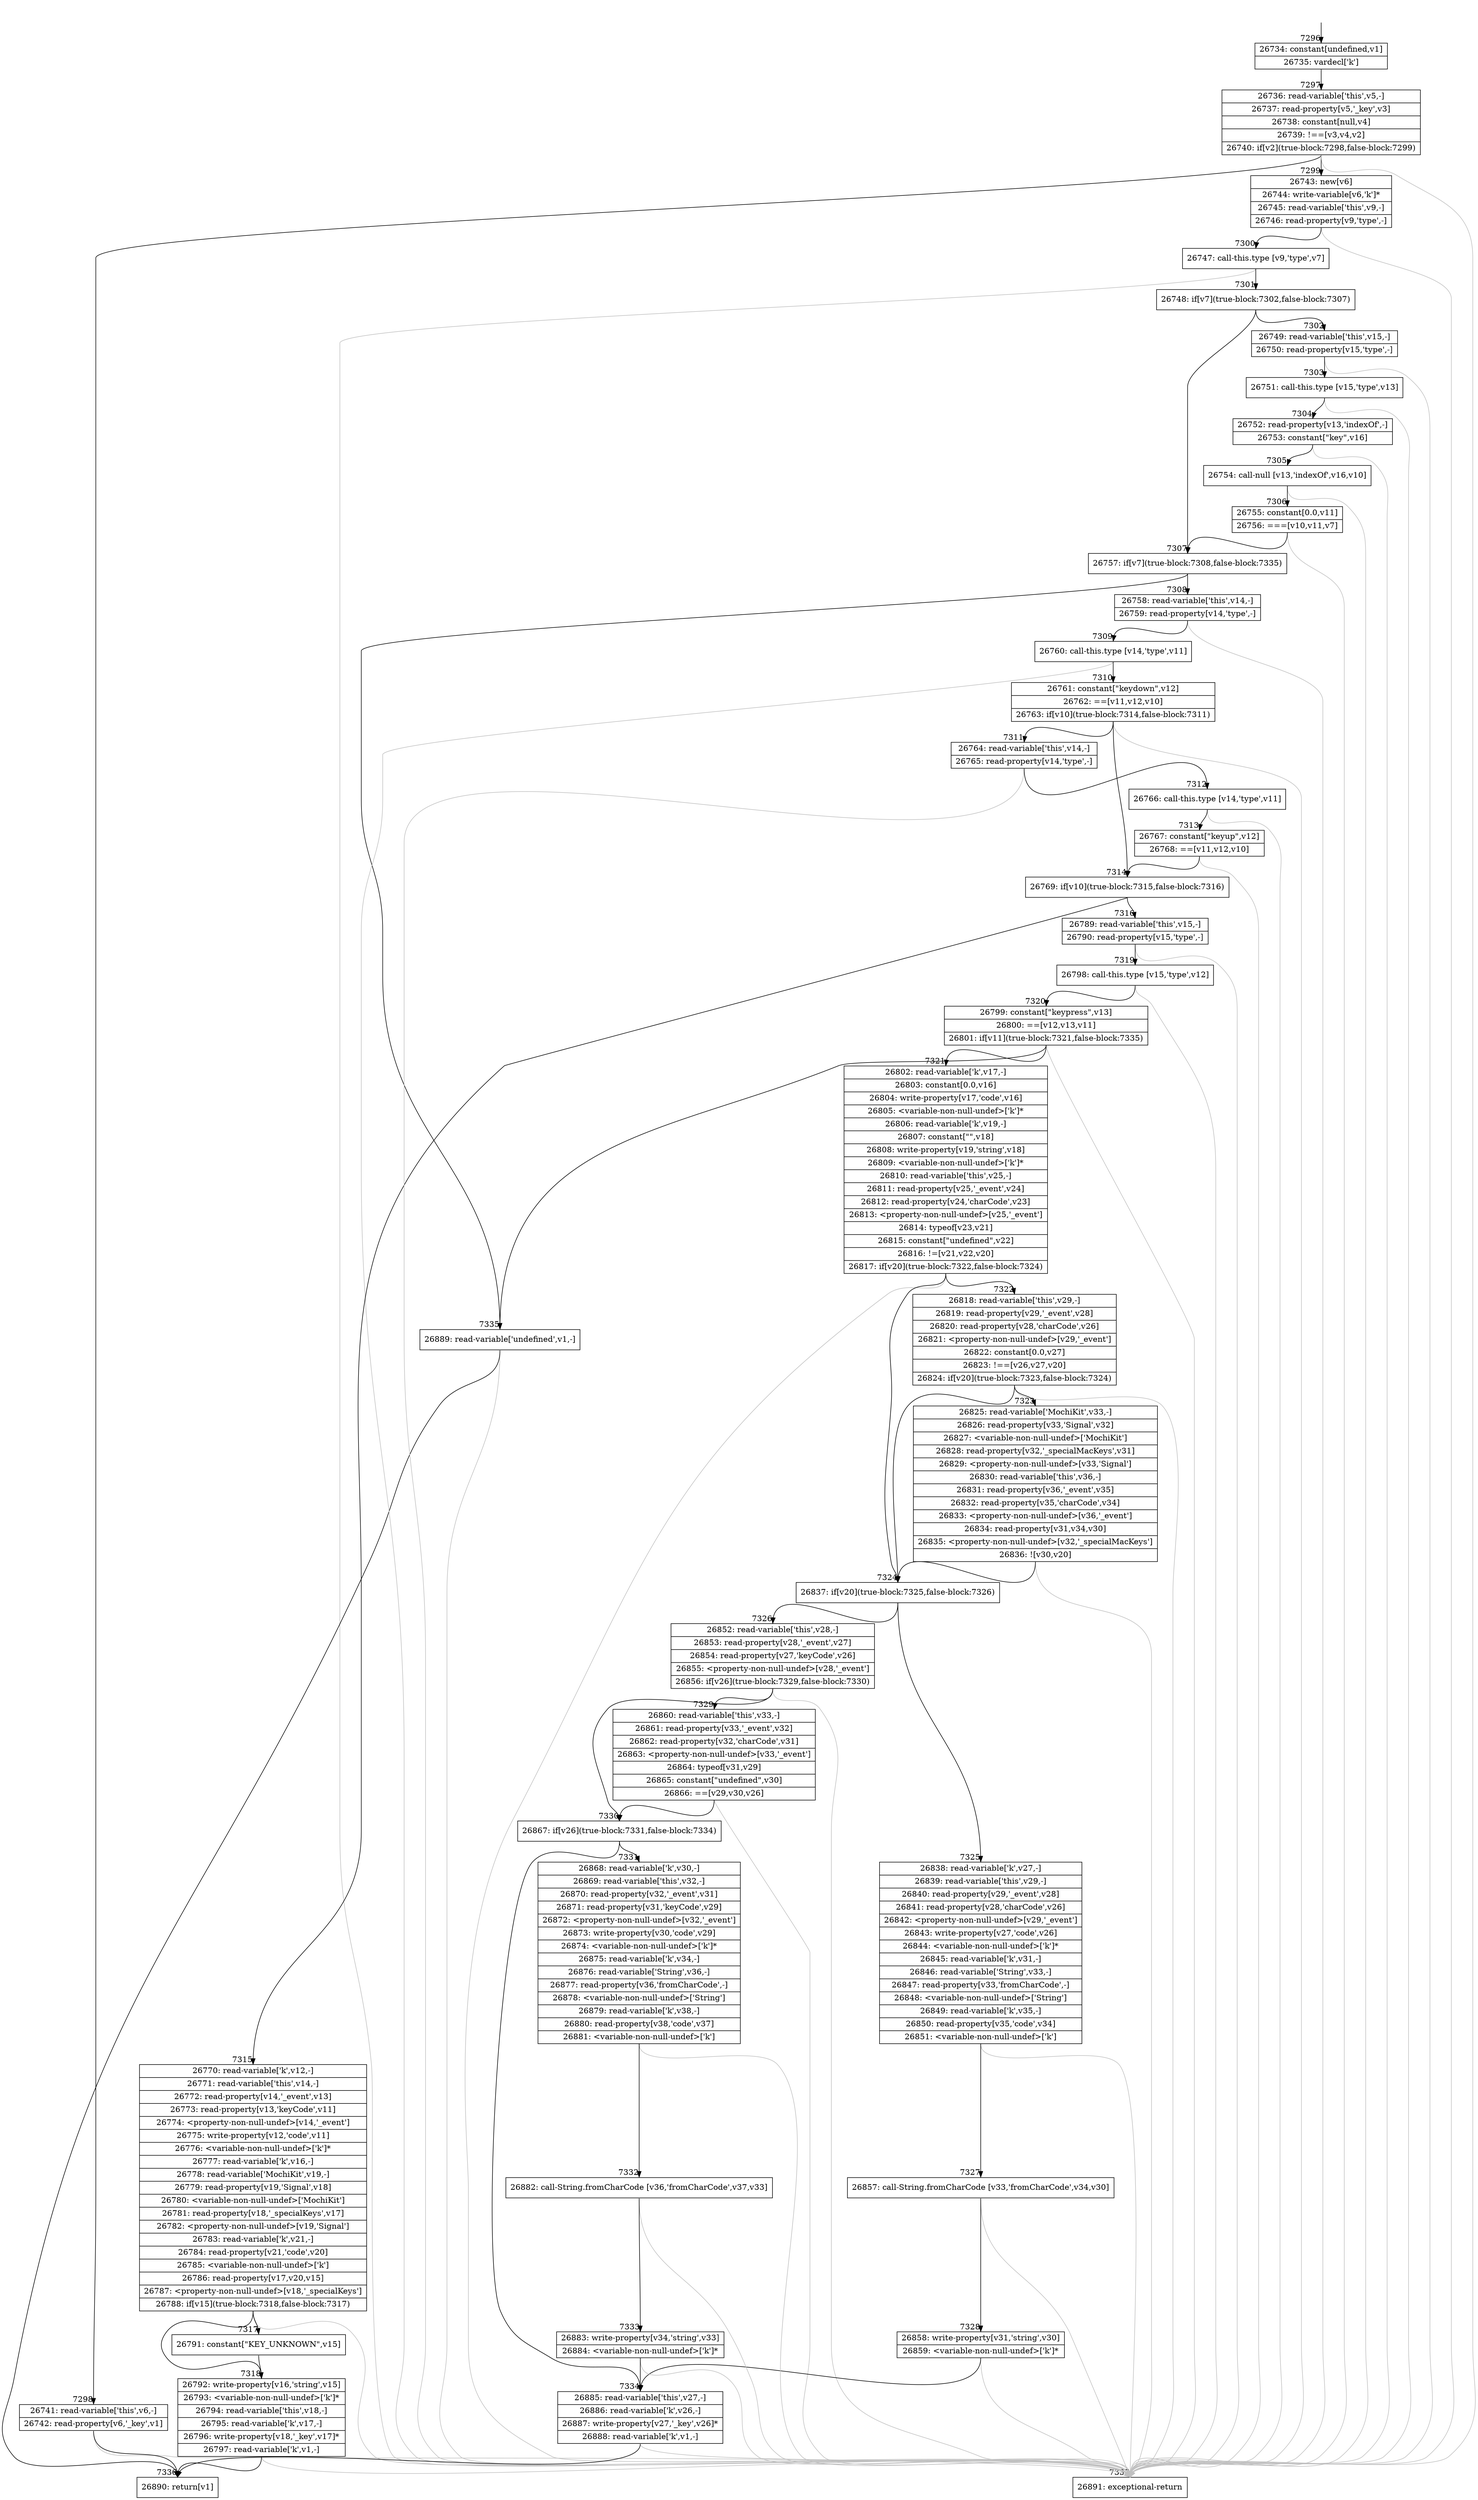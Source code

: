 digraph {
rankdir="TD"
BB_entry484[shape=none,label=""];
BB_entry484 -> BB7296 [tailport=s, headport=n, headlabel="    7296"]
BB7296 [shape=record label="{26734: constant[undefined,v1]|26735: vardecl['k']}" ] 
BB7296 -> BB7297 [tailport=s, headport=n, headlabel="      7297"]
BB7297 [shape=record label="{26736: read-variable['this',v5,-]|26737: read-property[v5,'_key',v3]|26738: constant[null,v4]|26739: !==[v3,v4,v2]|26740: if[v2](true-block:7298,false-block:7299)}" ] 
BB7297 -> BB7298 [tailport=s, headport=n, headlabel="      7298"]
BB7297 -> BB7299 [tailport=s, headport=n, headlabel="      7299"]
BB7297 -> BB7337 [tailport=s, headport=n, color=gray, headlabel="      7337"]
BB7298 [shape=record label="{26741: read-variable['this',v6,-]|26742: read-property[v6,'_key',v1]}" ] 
BB7298 -> BB7336 [tailport=s, headport=n, headlabel="      7336"]
BB7298 -> BB7337 [tailport=s, headport=n, color=gray]
BB7299 [shape=record label="{26743: new[v6]|26744: write-variable[v6,'k']*|26745: read-variable['this',v9,-]|26746: read-property[v9,'type',-]}" ] 
BB7299 -> BB7300 [tailport=s, headport=n, headlabel="      7300"]
BB7299 -> BB7337 [tailport=s, headport=n, color=gray]
BB7300 [shape=record label="{26747: call-this.type [v9,'type',v7]}" ] 
BB7300 -> BB7301 [tailport=s, headport=n, headlabel="      7301"]
BB7300 -> BB7337 [tailport=s, headport=n, color=gray]
BB7301 [shape=record label="{26748: if[v7](true-block:7302,false-block:7307)}" ] 
BB7301 -> BB7307 [tailport=s, headport=n, headlabel="      7307"]
BB7301 -> BB7302 [tailport=s, headport=n, headlabel="      7302"]
BB7302 [shape=record label="{26749: read-variable['this',v15,-]|26750: read-property[v15,'type',-]}" ] 
BB7302 -> BB7303 [tailport=s, headport=n, headlabel="      7303"]
BB7302 -> BB7337 [tailport=s, headport=n, color=gray]
BB7303 [shape=record label="{26751: call-this.type [v15,'type',v13]}" ] 
BB7303 -> BB7304 [tailport=s, headport=n, headlabel="      7304"]
BB7303 -> BB7337 [tailport=s, headport=n, color=gray]
BB7304 [shape=record label="{26752: read-property[v13,'indexOf',-]|26753: constant[\"key\",v16]}" ] 
BB7304 -> BB7305 [tailport=s, headport=n, headlabel="      7305"]
BB7304 -> BB7337 [tailport=s, headport=n, color=gray]
BB7305 [shape=record label="{26754: call-null [v13,'indexOf',v16,v10]}" ] 
BB7305 -> BB7306 [tailport=s, headport=n, headlabel="      7306"]
BB7305 -> BB7337 [tailport=s, headport=n, color=gray]
BB7306 [shape=record label="{26755: constant[0.0,v11]|26756: ===[v10,v11,v7]}" ] 
BB7306 -> BB7307 [tailport=s, headport=n]
BB7306 -> BB7337 [tailport=s, headport=n, color=gray]
BB7307 [shape=record label="{26757: if[v7](true-block:7308,false-block:7335)}" ] 
BB7307 -> BB7308 [tailport=s, headport=n, headlabel="      7308"]
BB7307 -> BB7335 [tailport=s, headport=n, headlabel="      7335"]
BB7308 [shape=record label="{26758: read-variable['this',v14,-]|26759: read-property[v14,'type',-]}" ] 
BB7308 -> BB7309 [tailport=s, headport=n, headlabel="      7309"]
BB7308 -> BB7337 [tailport=s, headport=n, color=gray]
BB7309 [shape=record label="{26760: call-this.type [v14,'type',v11]}" ] 
BB7309 -> BB7310 [tailport=s, headport=n, headlabel="      7310"]
BB7309 -> BB7337 [tailport=s, headport=n, color=gray]
BB7310 [shape=record label="{26761: constant[\"keydown\",v12]|26762: ==[v11,v12,v10]|26763: if[v10](true-block:7314,false-block:7311)}" ] 
BB7310 -> BB7314 [tailport=s, headport=n, headlabel="      7314"]
BB7310 -> BB7311 [tailport=s, headport=n, headlabel="      7311"]
BB7310 -> BB7337 [tailport=s, headport=n, color=gray]
BB7311 [shape=record label="{26764: read-variable['this',v14,-]|26765: read-property[v14,'type',-]}" ] 
BB7311 -> BB7312 [tailport=s, headport=n, headlabel="      7312"]
BB7311 -> BB7337 [tailport=s, headport=n, color=gray]
BB7312 [shape=record label="{26766: call-this.type [v14,'type',v11]}" ] 
BB7312 -> BB7313 [tailport=s, headport=n, headlabel="      7313"]
BB7312 -> BB7337 [tailport=s, headport=n, color=gray]
BB7313 [shape=record label="{26767: constant[\"keyup\",v12]|26768: ==[v11,v12,v10]}" ] 
BB7313 -> BB7314 [tailport=s, headport=n]
BB7313 -> BB7337 [tailport=s, headport=n, color=gray]
BB7314 [shape=record label="{26769: if[v10](true-block:7315,false-block:7316)}" ] 
BB7314 -> BB7315 [tailport=s, headport=n, headlabel="      7315"]
BB7314 -> BB7316 [tailport=s, headport=n, headlabel="      7316"]
BB7315 [shape=record label="{26770: read-variable['k',v12,-]|26771: read-variable['this',v14,-]|26772: read-property[v14,'_event',v13]|26773: read-property[v13,'keyCode',v11]|26774: \<property-non-null-undef\>[v14,'_event']|26775: write-property[v12,'code',v11]|26776: \<variable-non-null-undef\>['k']*|26777: read-variable['k',v16,-]|26778: read-variable['MochiKit',v19,-]|26779: read-property[v19,'Signal',v18]|26780: \<variable-non-null-undef\>['MochiKit']|26781: read-property[v18,'_specialKeys',v17]|26782: \<property-non-null-undef\>[v19,'Signal']|26783: read-variable['k',v21,-]|26784: read-property[v21,'code',v20]|26785: \<variable-non-null-undef\>['k']|26786: read-property[v17,v20,v15]|26787: \<property-non-null-undef\>[v18,'_specialKeys']|26788: if[v15](true-block:7318,false-block:7317)}" ] 
BB7315 -> BB7318 [tailport=s, headport=n, headlabel="      7318"]
BB7315 -> BB7317 [tailport=s, headport=n, headlabel="      7317"]
BB7315 -> BB7337 [tailport=s, headport=n, color=gray]
BB7316 [shape=record label="{26789: read-variable['this',v15,-]|26790: read-property[v15,'type',-]}" ] 
BB7316 -> BB7319 [tailport=s, headport=n, headlabel="      7319"]
BB7316 -> BB7337 [tailport=s, headport=n, color=gray]
BB7317 [shape=record label="{26791: constant[\"KEY_UNKNOWN\",v15]}" ] 
BB7317 -> BB7318 [tailport=s, headport=n]
BB7318 [shape=record label="{26792: write-property[v16,'string',v15]|26793: \<variable-non-null-undef\>['k']*|26794: read-variable['this',v18,-]|26795: read-variable['k',v17,-]|26796: write-property[v18,'_key',v17]*|26797: read-variable['k',v1,-]}" ] 
BB7318 -> BB7336 [tailport=s, headport=n]
BB7318 -> BB7337 [tailport=s, headport=n, color=gray]
BB7319 [shape=record label="{26798: call-this.type [v15,'type',v12]}" ] 
BB7319 -> BB7320 [tailport=s, headport=n, headlabel="      7320"]
BB7319 -> BB7337 [tailport=s, headport=n, color=gray]
BB7320 [shape=record label="{26799: constant[\"keypress\",v13]|26800: ==[v12,v13,v11]|26801: if[v11](true-block:7321,false-block:7335)}" ] 
BB7320 -> BB7321 [tailport=s, headport=n, headlabel="      7321"]
BB7320 -> BB7335 [tailport=s, headport=n]
BB7320 -> BB7337 [tailport=s, headport=n, color=gray]
BB7321 [shape=record label="{26802: read-variable['k',v17,-]|26803: constant[0.0,v16]|26804: write-property[v17,'code',v16]|26805: \<variable-non-null-undef\>['k']*|26806: read-variable['k',v19,-]|26807: constant[\"\",v18]|26808: write-property[v19,'string',v18]|26809: \<variable-non-null-undef\>['k']*|26810: read-variable['this',v25,-]|26811: read-property[v25,'_event',v24]|26812: read-property[v24,'charCode',v23]|26813: \<property-non-null-undef\>[v25,'_event']|26814: typeof[v23,v21]|26815: constant[\"undefined\",v22]|26816: !=[v21,v22,v20]|26817: if[v20](true-block:7322,false-block:7324)}" ] 
BB7321 -> BB7324 [tailport=s, headport=n, headlabel="      7324"]
BB7321 -> BB7322 [tailport=s, headport=n, headlabel="      7322"]
BB7321 -> BB7337 [tailport=s, headport=n, color=gray]
BB7322 [shape=record label="{26818: read-variable['this',v29,-]|26819: read-property[v29,'_event',v28]|26820: read-property[v28,'charCode',v26]|26821: \<property-non-null-undef\>[v29,'_event']|26822: constant[0.0,v27]|26823: !==[v26,v27,v20]|26824: if[v20](true-block:7323,false-block:7324)}" ] 
BB7322 -> BB7324 [tailport=s, headport=n]
BB7322 -> BB7323 [tailport=s, headport=n, headlabel="      7323"]
BB7322 -> BB7337 [tailport=s, headport=n, color=gray]
BB7323 [shape=record label="{26825: read-variable['MochiKit',v33,-]|26826: read-property[v33,'Signal',v32]|26827: \<variable-non-null-undef\>['MochiKit']|26828: read-property[v32,'_specialMacKeys',v31]|26829: \<property-non-null-undef\>[v33,'Signal']|26830: read-variable['this',v36,-]|26831: read-property[v36,'_event',v35]|26832: read-property[v35,'charCode',v34]|26833: \<property-non-null-undef\>[v36,'_event']|26834: read-property[v31,v34,v30]|26835: \<property-non-null-undef\>[v32,'_specialMacKeys']|26836: ![v30,v20]}" ] 
BB7323 -> BB7324 [tailport=s, headport=n]
BB7323 -> BB7337 [tailport=s, headport=n, color=gray]
BB7324 [shape=record label="{26837: if[v20](true-block:7325,false-block:7326)}" ] 
BB7324 -> BB7325 [tailport=s, headport=n, headlabel="      7325"]
BB7324 -> BB7326 [tailport=s, headport=n, headlabel="      7326"]
BB7325 [shape=record label="{26838: read-variable['k',v27,-]|26839: read-variable['this',v29,-]|26840: read-property[v29,'_event',v28]|26841: read-property[v28,'charCode',v26]|26842: \<property-non-null-undef\>[v29,'_event']|26843: write-property[v27,'code',v26]|26844: \<variable-non-null-undef\>['k']*|26845: read-variable['k',v31,-]|26846: read-variable['String',v33,-]|26847: read-property[v33,'fromCharCode',-]|26848: \<variable-non-null-undef\>['String']|26849: read-variable['k',v35,-]|26850: read-property[v35,'code',v34]|26851: \<variable-non-null-undef\>['k']}" ] 
BB7325 -> BB7327 [tailport=s, headport=n, headlabel="      7327"]
BB7325 -> BB7337 [tailport=s, headport=n, color=gray]
BB7326 [shape=record label="{26852: read-variable['this',v28,-]|26853: read-property[v28,'_event',v27]|26854: read-property[v27,'keyCode',v26]|26855: \<property-non-null-undef\>[v28,'_event']|26856: if[v26](true-block:7329,false-block:7330)}" ] 
BB7326 -> BB7330 [tailport=s, headport=n, headlabel="      7330"]
BB7326 -> BB7329 [tailport=s, headport=n, headlabel="      7329"]
BB7326 -> BB7337 [tailport=s, headport=n, color=gray]
BB7327 [shape=record label="{26857: call-String.fromCharCode [v33,'fromCharCode',v34,v30]}" ] 
BB7327 -> BB7328 [tailport=s, headport=n, headlabel="      7328"]
BB7327 -> BB7337 [tailport=s, headport=n, color=gray]
BB7328 [shape=record label="{26858: write-property[v31,'string',v30]|26859: \<variable-non-null-undef\>['k']*}" ] 
BB7328 -> BB7334 [tailport=s, headport=n, headlabel="      7334"]
BB7328 -> BB7337 [tailport=s, headport=n, color=gray]
BB7329 [shape=record label="{26860: read-variable['this',v33,-]|26861: read-property[v33,'_event',v32]|26862: read-property[v32,'charCode',v31]|26863: \<property-non-null-undef\>[v33,'_event']|26864: typeof[v31,v29]|26865: constant[\"undefined\",v30]|26866: ==[v29,v30,v26]}" ] 
BB7329 -> BB7330 [tailport=s, headport=n]
BB7329 -> BB7337 [tailport=s, headport=n, color=gray]
BB7330 [shape=record label="{26867: if[v26](true-block:7331,false-block:7334)}" ] 
BB7330 -> BB7331 [tailport=s, headport=n, headlabel="      7331"]
BB7330 -> BB7334 [tailport=s, headport=n]
BB7331 [shape=record label="{26868: read-variable['k',v30,-]|26869: read-variable['this',v32,-]|26870: read-property[v32,'_event',v31]|26871: read-property[v31,'keyCode',v29]|26872: \<property-non-null-undef\>[v32,'_event']|26873: write-property[v30,'code',v29]|26874: \<variable-non-null-undef\>['k']*|26875: read-variable['k',v34,-]|26876: read-variable['String',v36,-]|26877: read-property[v36,'fromCharCode',-]|26878: \<variable-non-null-undef\>['String']|26879: read-variable['k',v38,-]|26880: read-property[v38,'code',v37]|26881: \<variable-non-null-undef\>['k']}" ] 
BB7331 -> BB7332 [tailport=s, headport=n, headlabel="      7332"]
BB7331 -> BB7337 [tailport=s, headport=n, color=gray]
BB7332 [shape=record label="{26882: call-String.fromCharCode [v36,'fromCharCode',v37,v33]}" ] 
BB7332 -> BB7333 [tailport=s, headport=n, headlabel="      7333"]
BB7332 -> BB7337 [tailport=s, headport=n, color=gray]
BB7333 [shape=record label="{26883: write-property[v34,'string',v33]|26884: \<variable-non-null-undef\>['k']*}" ] 
BB7333 -> BB7334 [tailport=s, headport=n]
BB7333 -> BB7337 [tailport=s, headport=n, color=gray]
BB7334 [shape=record label="{26885: read-variable['this',v27,-]|26886: read-variable['k',v26,-]|26887: write-property[v27,'_key',v26]*|26888: read-variable['k',v1,-]}" ] 
BB7334 -> BB7336 [tailport=s, headport=n]
BB7334 -> BB7337 [tailport=s, headport=n, color=gray]
BB7335 [shape=record label="{26889: read-variable['undefined',v1,-]}" ] 
BB7335 -> BB7336 [tailport=s, headport=n]
BB7335 -> BB7337 [tailport=s, headport=n, color=gray]
BB7336 [shape=record label="{26890: return[v1]}" ] 
BB7337 [shape=record label="{26891: exceptional-return}" ] 
//#$~ 5184
}
